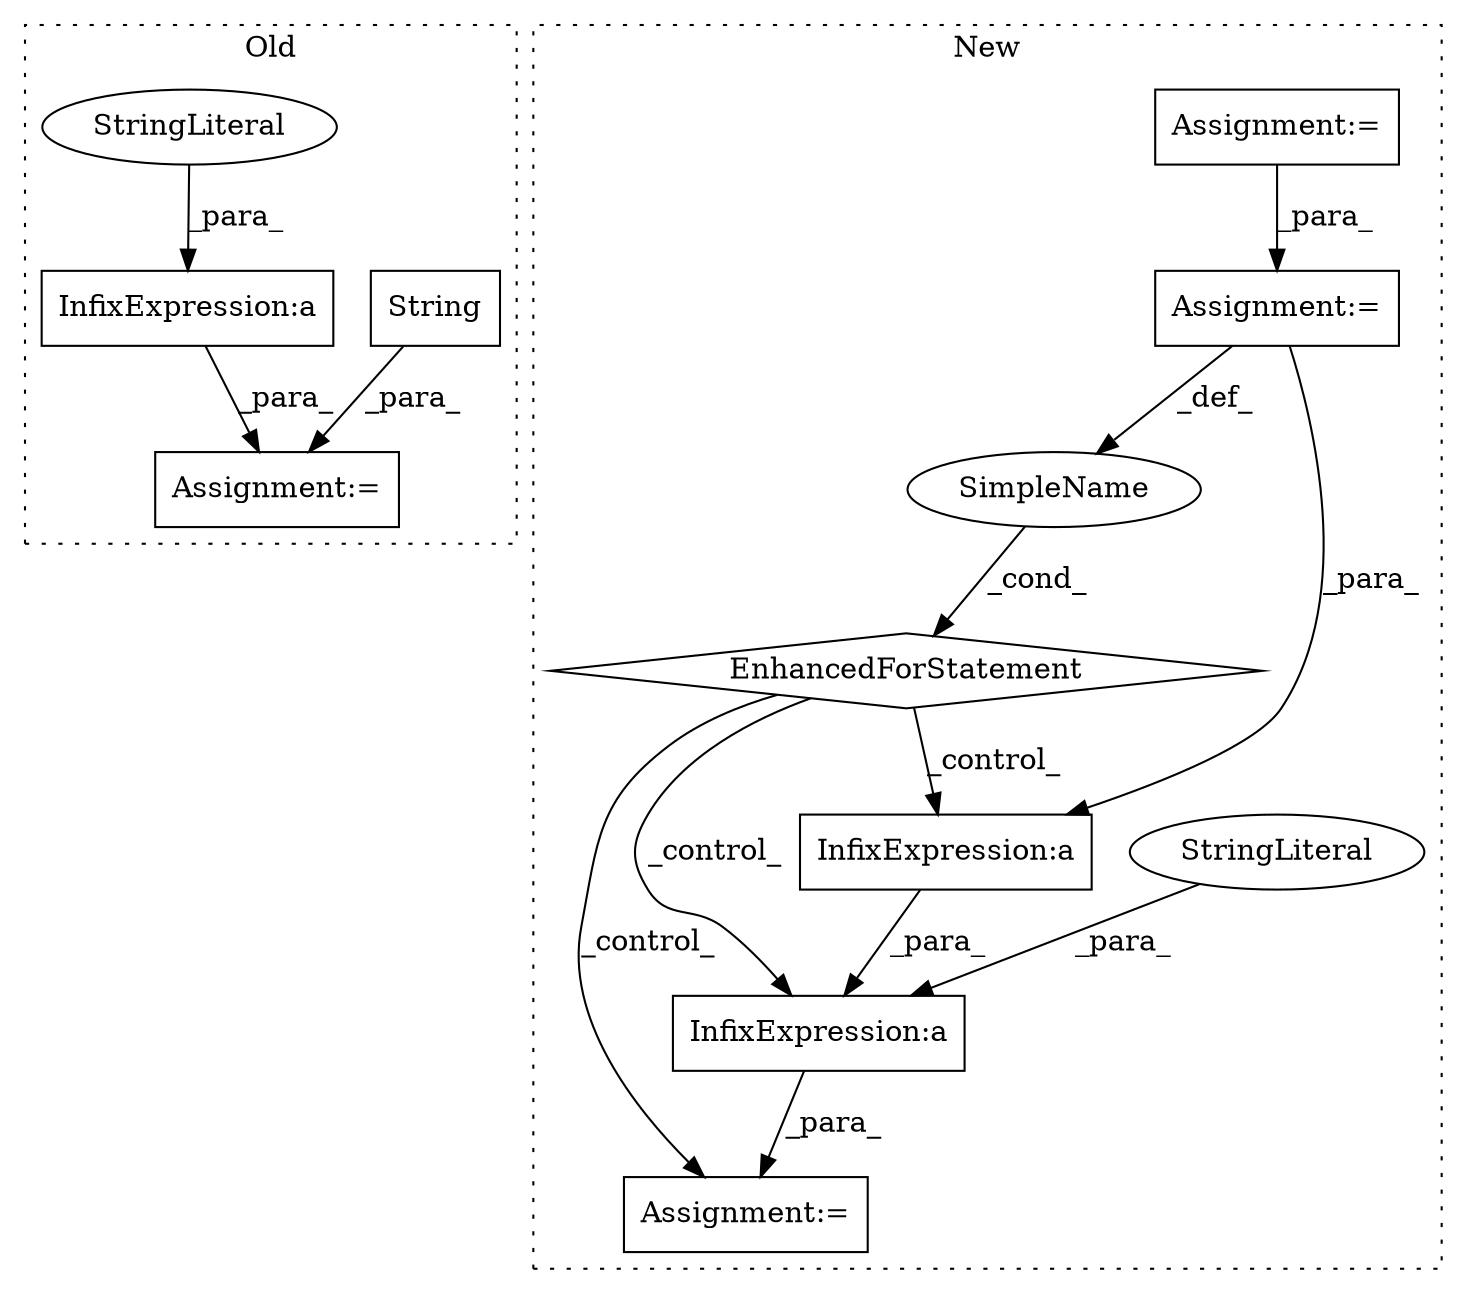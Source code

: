 digraph G {
subgraph cluster0 {
1 [label="String" a="32" s="20284,20315" l="7,1" shape="box"];
6 [label="Assignment:=" a="7" s="20346" l="2" shape="box"];
11 [label="InfixExpression:a" a="27" s="20269" l="3" shape="box"];
12 [label="StringLiteral" a="45" s="20272" l="8" shape="ellipse"];
label = "Old";
style="dotted";
}
subgraph cluster1 {
2 [label="EnhancedForStatement" a="70" s="21077,21165" l="61,2" shape="diamond"];
3 [label="Assignment:=" a="7" s="21077,21165" l="61,2" shape="box"];
4 [label="Assignment:=" a="7" s="21285" l="2" shape="box"];
5 [label="SimpleName" a="42" s="21145" l="3" shape="ellipse"];
7 [label="InfixExpression:a" a="27" s="21256" l="3" shape="box"];
8 [label="InfixExpression:a" a="27" s="21216" l="3" shape="box"];
9 [label="StringLiteral" a="45" s="21259" l="3" shape="ellipse"];
10 [label="Assignment:=" a="7" s="21006" l="1" shape="box"];
label = "New";
style="dotted";
}
1 -> 6 [label="_para_"];
2 -> 4 [label="_control_"];
2 -> 8 [label="_control_"];
2 -> 7 [label="_control_"];
3 -> 8 [label="_para_"];
3 -> 5 [label="_def_"];
5 -> 2 [label="_cond_"];
7 -> 4 [label="_para_"];
8 -> 7 [label="_para_"];
9 -> 7 [label="_para_"];
10 -> 3 [label="_para_"];
11 -> 6 [label="_para_"];
12 -> 11 [label="_para_"];
}